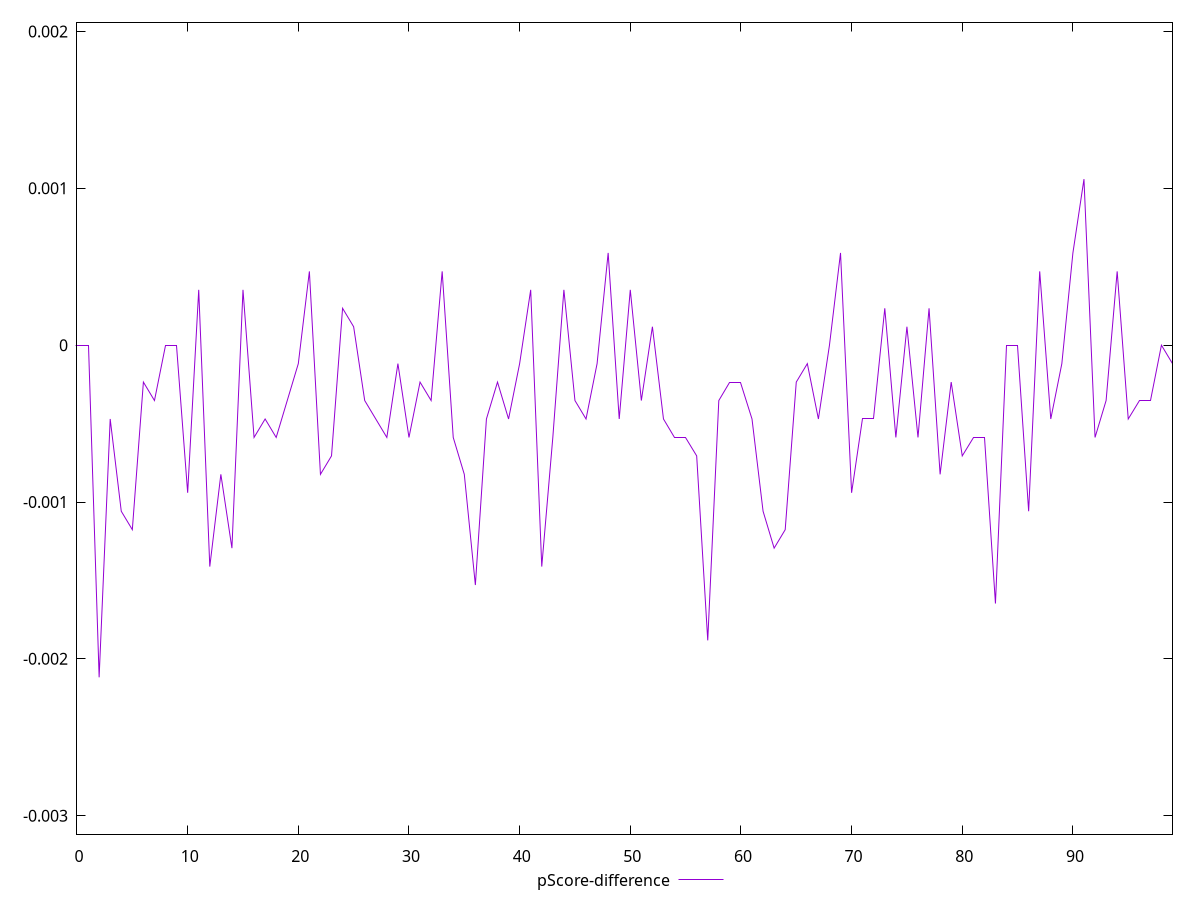reset

$pScoreDifference <<EOF
0 0
1 0
2 -0.002117647058823502
3 -0.00047058823529411153
4 -0.0010588235294117787
5 -0.0011764705882352788
6 -0.00023529411764705577
7 -0.0003529411764705559
8 0
9 0
10 -0.0009411764705882231
11 0.0003529411764706114
12 -0.0014117647058823346
13 -0.0008235294117647229
14 -0.0012941176470588345
15 0.0003529411764706114
16 -0.0005882352941176117
17 -0.00047058823529411153
18 -0.0005882352941176117
19 -0.0003529411764705559
20 -0.00011764705882350013
21 0.00047058823529411153
22 -0.0008235294117647229
23 -0.0007058823529411673
24 0.00023529411764705577
25 0.00011764705882355564
26 -0.0003529411764705559
27 -0.00047058823529411153
28 -0.0005882352941176117
29 -0.00011764705882350013
30 -0.0005882352941176117
31 -0.00023529411764705577
32 -0.0003529411764705559
33 0.00047058823529411153
34 -0.0005882352941176117
35 -0.0008235294117647229
36 -0.0015294117647058902
37 -0.00047058823529411153
38 -0.00023529411764705577
39 -0.00047058823529411153
40 -0.00011764705882350013
41 0.0003529411764706114
42 -0.0014117647058823346
43 -0.0005882352941176117
44 0.0003529411764706114
45 -0.0003529411764705559
46 -0.00047058823529411153
47 -0.00011764705882350013
48 0.0005882352941176672
49 -0.00047058823529411153
50 0.0003529411764706114
51 -0.0003529411764705559
52 0.00011764705882355564
53 -0.00047058823529411153
54 -0.0005882352941176117
55 -0.0005882352941176117
56 -0.0007058823529411673
57 -0.0018823529411764461
58 -0.0003529411764705559
59 -0.00023529411764705577
60 -0.00023529411764705577
61 -0.00047058823529411153
62 -0.0010588235294117787
63 -0.0012941176470588345
64 -0.0011764705882352788
65 -0.00023529411764705577
66 -0.00011764705882350013
67 -0.00047058823529411153
68 0
69 0.0005882352941176672
70 -0.0009411764705882231
71 -0.00047058823529411153
72 -0.00047058823529411153
73 0.00023529411764705577
74 -0.0005882352941176117
75 0.00011764705882355564
76 -0.0005882352941176117
77 0.00023529411764705577
78 -0.0008235294117647229
79 -0.00023529411764705577
80 -0.0007058823529411673
81 -0.0005882352941176117
82 -0.0005882352941176117
83 -0.0016470588235293904
84 0
85 0
86 -0.0010588235294117787
87 0.00047058823529411153
88 -0.00047058823529411153
89 -0.00011764705882350013
90 0.0005882352941176672
91 0.0010588235294117787
92 -0.0005882352941176117
93 -0.0003529411764705559
94 0.00047058823529411153
95 -0.00047058823529411153
96 -0.0003529411764705559
97 -0.0003529411764705559
98 0
99 -0.00011764705882350013
EOF

set key outside below
set xrange [0:99]
set yrange [-0.003117647058823502:0.0020588235294117787]
set trange [-0.003117647058823502:0.0020588235294117787]
set terminal svg size 640, 500 enhanced background rgb 'white'
set output "report_00019_2021-02-10T18-14-37.922Z//uses-rel-preload/samples/pages/pScore-difference/values.svg"

plot $pScoreDifference title "pScore-difference" with line

reset
